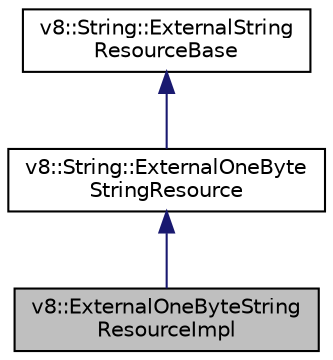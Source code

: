 digraph "v8::ExternalOneByteStringResourceImpl"
{
  edge [fontname="Helvetica",fontsize="10",labelfontname="Helvetica",labelfontsize="10"];
  node [fontname="Helvetica",fontsize="10",shape=record];
  Node1 [label="v8::ExternalOneByteString\lResourceImpl",height=0.2,width=0.4,color="black", fillcolor="grey75", style="filled", fontcolor="black"];
  Node2 -> Node1 [dir="back",color="midnightblue",fontsize="10",style="solid",fontname="Helvetica"];
  Node2 [label="v8::String::ExternalOneByte\lStringResource",height=0.2,width=0.4,color="black", fillcolor="white", style="filled",URL="$classv8_1_1String_1_1ExternalOneByteStringResource.html"];
  Node3 -> Node2 [dir="back",color="midnightblue",fontsize="10",style="solid",fontname="Helvetica"];
  Node3 [label="v8::String::ExternalString\lResourceBase",height=0.2,width=0.4,color="black", fillcolor="white", style="filled",URL="$classv8_1_1String_1_1ExternalStringResourceBase.html"];
}
